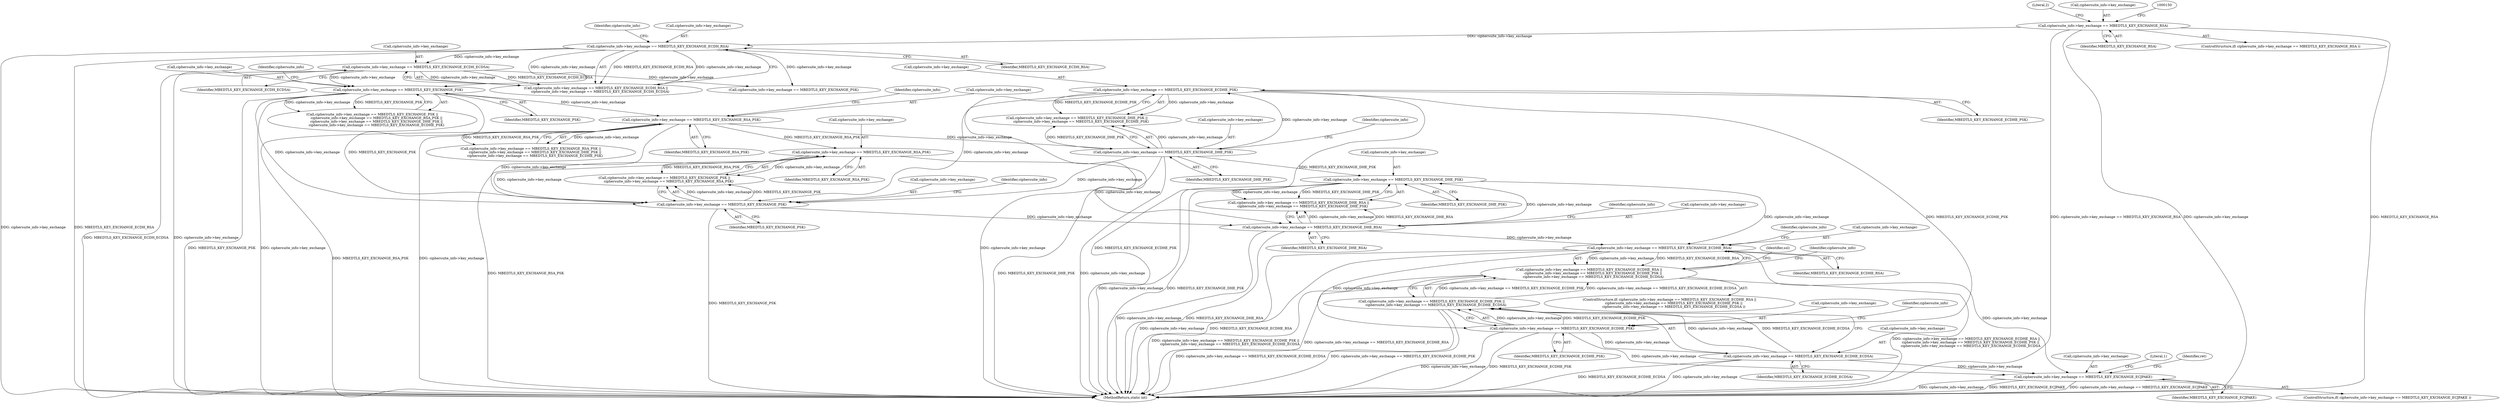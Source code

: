 digraph "0_mbedtls_027f84c69f4ef30c0693832a6c396ef19e563ca1@pointer" {
"1000382" [label="(Call,ciphersuite_info->key_exchange == MBEDTLS_KEY_EXCHANGE_ECDHE_RSA)"];
"1000355" [label="(Call,ciphersuite_info->key_exchange == MBEDTLS_KEY_EXCHANGE_DHE_PSK)"];
"1000350" [label="(Call,ciphersuite_info->key_exchange == MBEDTLS_KEY_EXCHANGE_DHE_RSA)"];
"1000342" [label="(Call,ciphersuite_info->key_exchange == MBEDTLS_KEY_EXCHANGE_RSA_PSK)"];
"1000337" [label="(Call,ciphersuite_info->key_exchange == MBEDTLS_KEY_EXCHANGE_PSK)"];
"1000311" [label="(Call,ciphersuite_info->key_exchange == MBEDTLS_KEY_EXCHANGE_ECDHE_PSK)"];
"1000306" [label="(Call,ciphersuite_info->key_exchange == MBEDTLS_KEY_EXCHANGE_DHE_PSK)"];
"1000300" [label="(Call,ciphersuite_info->key_exchange == MBEDTLS_KEY_EXCHANGE_RSA_PSK)"];
"1000294" [label="(Call,ciphersuite_info->key_exchange == MBEDTLS_KEY_EXCHANGE_PSK)"];
"1000157" [label="(Call,ciphersuite_info->key_exchange == MBEDTLS_KEY_EXCHANGE_ECDH_RSA)"];
"1000134" [label="(Call,ciphersuite_info->key_exchange == MBEDTLS_KEY_EXCHANGE_RSA)"];
"1000162" [label="(Call,ciphersuite_info->key_exchange == MBEDTLS_KEY_EXCHANGE_ECDH_ECDSA)"];
"1000381" [label="(Call,ciphersuite_info->key_exchange == MBEDTLS_KEY_EXCHANGE_ECDHE_RSA ||\n        ciphersuite_info->key_exchange == MBEDTLS_KEY_EXCHANGE_ECDHE_PSK ||\n        ciphersuite_info->key_exchange == MBEDTLS_KEY_EXCHANGE_ECDHE_ECDSA)"];
"1000388" [label="(Call,ciphersuite_info->key_exchange == MBEDTLS_KEY_EXCHANGE_ECDHE_PSK)"];
"1000387" [label="(Call,ciphersuite_info->key_exchange == MBEDTLS_KEY_EXCHANGE_ECDHE_PSK ||\n        ciphersuite_info->key_exchange == MBEDTLS_KEY_EXCHANGE_ECDHE_ECDSA)"];
"1000393" [label="(Call,ciphersuite_info->key_exchange == MBEDTLS_KEY_EXCHANGE_ECDHE_ECDSA)"];
"1000419" [label="(Call,ciphersuite_info->key_exchange == MBEDTLS_KEY_EXCHANGE_ECJPAKE)"];
"1000133" [label="(ControlStructure,if( ciphersuite_info->key_exchange == MBEDTLS_KEY_EXCHANGE_RSA ))"];
"1000294" [label="(Call,ciphersuite_info->key_exchange == MBEDTLS_KEY_EXCHANGE_PSK)"];
"1000299" [label="(Call,ciphersuite_info->key_exchange == MBEDTLS_KEY_EXCHANGE_RSA_PSK ||\n        ciphersuite_info->key_exchange == MBEDTLS_KEY_EXCHANGE_DHE_PSK ||\n        ciphersuite_info->key_exchange == MBEDTLS_KEY_EXCHANGE_ECDHE_PSK)"];
"1000161" [label="(Identifier,MBEDTLS_KEY_EXCHANGE_ECDH_RSA)"];
"1000338" [label="(Call,ciphersuite_info->key_exchange)"];
"1000336" [label="(Call,ciphersuite_info->key_exchange == MBEDTLS_KEY_EXCHANGE_PSK ||\n        ciphersuite_info->key_exchange == MBEDTLS_KEY_EXCHANGE_RSA_PSK)"];
"1000388" [label="(Call,ciphersuite_info->key_exchange == MBEDTLS_KEY_EXCHANGE_ECDHE_PSK)"];
"1000156" [label="(Call,ciphersuite_info->key_exchange == MBEDTLS_KEY_EXCHANGE_ECDH_RSA ||\n        ciphersuite_info->key_exchange == MBEDTLS_KEY_EXCHANGE_ECDH_ECDSA)"];
"1000359" [label="(Identifier,MBEDTLS_KEY_EXCHANGE_DHE_PSK)"];
"1000141" [label="(Literal,2)"];
"1000313" [label="(Identifier,ciphersuite_info)"];
"1000420" [label="(Call,ciphersuite_info->key_exchange)"];
"1000134" [label="(Call,ciphersuite_info->key_exchange == MBEDTLS_KEY_EXCHANGE_RSA)"];
"1000389" [label="(Call,ciphersuite_info->key_exchange)"];
"1000390" [label="(Identifier,ciphersuite_info)"];
"1000383" [label="(Call,ciphersuite_info->key_exchange)"];
"1000342" [label="(Call,ciphersuite_info->key_exchange == MBEDTLS_KEY_EXCHANGE_RSA_PSK)"];
"1000343" [label="(Call,ciphersuite_info->key_exchange)"];
"1000760" [label="(MethodReturn,static int)"];
"1000295" [label="(Call,ciphersuite_info->key_exchange)"];
"1000166" [label="(Identifier,MBEDTLS_KEY_EXCHANGE_ECDH_ECDSA)"];
"1000380" [label="(ControlStructure,if( ciphersuite_info->key_exchange == MBEDTLS_KEY_EXCHANGE_ECDHE_RSA ||\n        ciphersuite_info->key_exchange == MBEDTLS_KEY_EXCHANGE_ECDHE_PSK ||\n        ciphersuite_info->key_exchange == MBEDTLS_KEY_EXCHANGE_ECDHE_ECDSA ))"];
"1000386" [label="(Identifier,MBEDTLS_KEY_EXCHANGE_ECDHE_RSA)"];
"1000381" [label="(Call,ciphersuite_info->key_exchange == MBEDTLS_KEY_EXCHANGE_ECDHE_RSA ||\n        ciphersuite_info->key_exchange == MBEDTLS_KEY_EXCHANGE_ECDHE_PSK ||\n        ciphersuite_info->key_exchange == MBEDTLS_KEY_EXCHANGE_ECDHE_ECDSA)"];
"1000354" [label="(Identifier,MBEDTLS_KEY_EXCHANGE_DHE_RSA)"];
"1000164" [label="(Identifier,ciphersuite_info)"];
"1000337" [label="(Call,ciphersuite_info->key_exchange == MBEDTLS_KEY_EXCHANGE_PSK)"];
"1000357" [label="(Identifier,ciphersuite_info)"];
"1000162" [label="(Call,ciphersuite_info->key_exchange == MBEDTLS_KEY_EXCHANGE_ECDH_ECDSA)"];
"1000315" [label="(Identifier,MBEDTLS_KEY_EXCHANGE_ECDHE_PSK)"];
"1000344" [label="(Identifier,ciphersuite_info)"];
"1000418" [label="(ControlStructure,if( ciphersuite_info->key_exchange == MBEDTLS_KEY_EXCHANGE_ECJPAKE ))"];
"1000311" [label="(Call,ciphersuite_info->key_exchange == MBEDTLS_KEY_EXCHANGE_ECDHE_PSK)"];
"1000157" [label="(Call,ciphersuite_info->key_exchange == MBEDTLS_KEY_EXCHANGE_ECDH_RSA)"];
"1000138" [label="(Identifier,MBEDTLS_KEY_EXCHANGE_RSA)"];
"1000419" [label="(Call,ciphersuite_info->key_exchange == MBEDTLS_KEY_EXCHANGE_ECJPAKE)"];
"1000341" [label="(Identifier,MBEDTLS_KEY_EXCHANGE_PSK)"];
"1000392" [label="(Identifier,MBEDTLS_KEY_EXCHANGE_ECDHE_PSK)"];
"1000395" [label="(Identifier,ciphersuite_info)"];
"1000397" [label="(Identifier,MBEDTLS_KEY_EXCHANGE_ECDHE_ECDSA)"];
"1000402" [label="(Identifier,ssl)"];
"1000302" [label="(Identifier,ciphersuite_info)"];
"1000301" [label="(Call,ciphersuite_info->key_exchange)"];
"1000382" [label="(Call,ciphersuite_info->key_exchange == MBEDTLS_KEY_EXCHANGE_ECDHE_RSA)"];
"1000135" [label="(Call,ciphersuite_info->key_exchange)"];
"1000351" [label="(Call,ciphersuite_info->key_exchange)"];
"1000356" [label="(Call,ciphersuite_info->key_exchange)"];
"1000387" [label="(Call,ciphersuite_info->key_exchange == MBEDTLS_KEY_EXCHANGE_ECDHE_PSK ||\n        ciphersuite_info->key_exchange == MBEDTLS_KEY_EXCHANGE_ECDHE_ECDSA)"];
"1000306" [label="(Call,ciphersuite_info->key_exchange == MBEDTLS_KEY_EXCHANGE_DHE_PSK)"];
"1000242" [label="(Call,ciphersuite_info->key_exchange == MBEDTLS_KEY_EXCHANGE_PSK)"];
"1000346" [label="(Identifier,MBEDTLS_KEY_EXCHANGE_RSA_PSK)"];
"1000158" [label="(Call,ciphersuite_info->key_exchange)"];
"1000298" [label="(Identifier,MBEDTLS_KEY_EXCHANGE_PSK)"];
"1000349" [label="(Call,ciphersuite_info->key_exchange == MBEDTLS_KEY_EXCHANGE_DHE_RSA ||\n        ciphersuite_info->key_exchange == MBEDTLS_KEY_EXCHANGE_DHE_PSK)"];
"1000163" [label="(Call,ciphersuite_info->key_exchange)"];
"1000312" [label="(Call,ciphersuite_info->key_exchange)"];
"1000456" [label="(Literal,1)"];
"1000350" [label="(Call,ciphersuite_info->key_exchange == MBEDTLS_KEY_EXCHANGE_DHE_RSA)"];
"1000300" [label="(Call,ciphersuite_info->key_exchange == MBEDTLS_KEY_EXCHANGE_RSA_PSK)"];
"1000293" [label="(Call,ciphersuite_info->key_exchange == MBEDTLS_KEY_EXCHANGE_PSK ||\n        ciphersuite_info->key_exchange == MBEDTLS_KEY_EXCHANGE_RSA_PSK ||\n        ciphersuite_info->key_exchange == MBEDTLS_KEY_EXCHANGE_DHE_PSK ||\n        ciphersuite_info->key_exchange == MBEDTLS_KEY_EXCHANGE_ECDHE_PSK)"];
"1000304" [label="(Identifier,MBEDTLS_KEY_EXCHANGE_RSA_PSK)"];
"1000421" [label="(Identifier,ciphersuite_info)"];
"1000308" [label="(Identifier,ciphersuite_info)"];
"1000355" [label="(Call,ciphersuite_info->key_exchange == MBEDTLS_KEY_EXCHANGE_DHE_PSK)"];
"1000305" [label="(Call,ciphersuite_info->key_exchange == MBEDTLS_KEY_EXCHANGE_DHE_PSK ||\n        ciphersuite_info->key_exchange == MBEDTLS_KEY_EXCHANGE_ECDHE_PSK)"];
"1000426" [label="(Identifier,ret)"];
"1000307" [label="(Call,ciphersuite_info->key_exchange)"];
"1000393" [label="(Call,ciphersuite_info->key_exchange == MBEDTLS_KEY_EXCHANGE_ECDHE_ECDSA)"];
"1000394" [label="(Call,ciphersuite_info->key_exchange)"];
"1000423" [label="(Identifier,MBEDTLS_KEY_EXCHANGE_ECJPAKE)"];
"1000310" [label="(Identifier,MBEDTLS_KEY_EXCHANGE_DHE_PSK)"];
"1000382" -> "1000381"  [label="AST: "];
"1000382" -> "1000386"  [label="CFG: "];
"1000383" -> "1000382"  [label="AST: "];
"1000386" -> "1000382"  [label="AST: "];
"1000390" -> "1000382"  [label="CFG: "];
"1000381" -> "1000382"  [label="CFG: "];
"1000382" -> "1000760"  [label="DDG: ciphersuite_info->key_exchange"];
"1000382" -> "1000760"  [label="DDG: MBEDTLS_KEY_EXCHANGE_ECDHE_RSA"];
"1000382" -> "1000381"  [label="DDG: ciphersuite_info->key_exchange"];
"1000382" -> "1000381"  [label="DDG: MBEDTLS_KEY_EXCHANGE_ECDHE_RSA"];
"1000355" -> "1000382"  [label="DDG: ciphersuite_info->key_exchange"];
"1000350" -> "1000382"  [label="DDG: ciphersuite_info->key_exchange"];
"1000382" -> "1000388"  [label="DDG: ciphersuite_info->key_exchange"];
"1000382" -> "1000419"  [label="DDG: ciphersuite_info->key_exchange"];
"1000355" -> "1000349"  [label="AST: "];
"1000355" -> "1000359"  [label="CFG: "];
"1000356" -> "1000355"  [label="AST: "];
"1000359" -> "1000355"  [label="AST: "];
"1000349" -> "1000355"  [label="CFG: "];
"1000355" -> "1000760"  [label="DDG: ciphersuite_info->key_exchange"];
"1000355" -> "1000760"  [label="DDG: MBEDTLS_KEY_EXCHANGE_DHE_PSK"];
"1000355" -> "1000349"  [label="DDG: ciphersuite_info->key_exchange"];
"1000355" -> "1000349"  [label="DDG: MBEDTLS_KEY_EXCHANGE_DHE_PSK"];
"1000350" -> "1000355"  [label="DDG: ciphersuite_info->key_exchange"];
"1000306" -> "1000355"  [label="DDG: MBEDTLS_KEY_EXCHANGE_DHE_PSK"];
"1000350" -> "1000349"  [label="AST: "];
"1000350" -> "1000354"  [label="CFG: "];
"1000351" -> "1000350"  [label="AST: "];
"1000354" -> "1000350"  [label="AST: "];
"1000357" -> "1000350"  [label="CFG: "];
"1000349" -> "1000350"  [label="CFG: "];
"1000350" -> "1000760"  [label="DDG: ciphersuite_info->key_exchange"];
"1000350" -> "1000760"  [label="DDG: MBEDTLS_KEY_EXCHANGE_DHE_RSA"];
"1000350" -> "1000349"  [label="DDG: ciphersuite_info->key_exchange"];
"1000350" -> "1000349"  [label="DDG: MBEDTLS_KEY_EXCHANGE_DHE_RSA"];
"1000342" -> "1000350"  [label="DDG: ciphersuite_info->key_exchange"];
"1000337" -> "1000350"  [label="DDG: ciphersuite_info->key_exchange"];
"1000342" -> "1000336"  [label="AST: "];
"1000342" -> "1000346"  [label="CFG: "];
"1000343" -> "1000342"  [label="AST: "];
"1000346" -> "1000342"  [label="AST: "];
"1000336" -> "1000342"  [label="CFG: "];
"1000342" -> "1000760"  [label="DDG: MBEDTLS_KEY_EXCHANGE_RSA_PSK"];
"1000342" -> "1000336"  [label="DDG: ciphersuite_info->key_exchange"];
"1000342" -> "1000336"  [label="DDG: MBEDTLS_KEY_EXCHANGE_RSA_PSK"];
"1000337" -> "1000342"  [label="DDG: ciphersuite_info->key_exchange"];
"1000300" -> "1000342"  [label="DDG: MBEDTLS_KEY_EXCHANGE_RSA_PSK"];
"1000337" -> "1000336"  [label="AST: "];
"1000337" -> "1000341"  [label="CFG: "];
"1000338" -> "1000337"  [label="AST: "];
"1000341" -> "1000337"  [label="AST: "];
"1000344" -> "1000337"  [label="CFG: "];
"1000336" -> "1000337"  [label="CFG: "];
"1000337" -> "1000760"  [label="DDG: MBEDTLS_KEY_EXCHANGE_PSK"];
"1000337" -> "1000336"  [label="DDG: ciphersuite_info->key_exchange"];
"1000337" -> "1000336"  [label="DDG: MBEDTLS_KEY_EXCHANGE_PSK"];
"1000311" -> "1000337"  [label="DDG: ciphersuite_info->key_exchange"];
"1000306" -> "1000337"  [label="DDG: ciphersuite_info->key_exchange"];
"1000300" -> "1000337"  [label="DDG: ciphersuite_info->key_exchange"];
"1000294" -> "1000337"  [label="DDG: ciphersuite_info->key_exchange"];
"1000294" -> "1000337"  [label="DDG: MBEDTLS_KEY_EXCHANGE_PSK"];
"1000311" -> "1000305"  [label="AST: "];
"1000311" -> "1000315"  [label="CFG: "];
"1000312" -> "1000311"  [label="AST: "];
"1000315" -> "1000311"  [label="AST: "];
"1000305" -> "1000311"  [label="CFG: "];
"1000311" -> "1000760"  [label="DDG: ciphersuite_info->key_exchange"];
"1000311" -> "1000760"  [label="DDG: MBEDTLS_KEY_EXCHANGE_ECDHE_PSK"];
"1000311" -> "1000305"  [label="DDG: ciphersuite_info->key_exchange"];
"1000311" -> "1000305"  [label="DDG: MBEDTLS_KEY_EXCHANGE_ECDHE_PSK"];
"1000306" -> "1000311"  [label="DDG: ciphersuite_info->key_exchange"];
"1000311" -> "1000388"  [label="DDG: MBEDTLS_KEY_EXCHANGE_ECDHE_PSK"];
"1000306" -> "1000305"  [label="AST: "];
"1000306" -> "1000310"  [label="CFG: "];
"1000307" -> "1000306"  [label="AST: "];
"1000310" -> "1000306"  [label="AST: "];
"1000313" -> "1000306"  [label="CFG: "];
"1000305" -> "1000306"  [label="CFG: "];
"1000306" -> "1000760"  [label="DDG: MBEDTLS_KEY_EXCHANGE_DHE_PSK"];
"1000306" -> "1000760"  [label="DDG: ciphersuite_info->key_exchange"];
"1000306" -> "1000305"  [label="DDG: ciphersuite_info->key_exchange"];
"1000306" -> "1000305"  [label="DDG: MBEDTLS_KEY_EXCHANGE_DHE_PSK"];
"1000300" -> "1000306"  [label="DDG: ciphersuite_info->key_exchange"];
"1000300" -> "1000299"  [label="AST: "];
"1000300" -> "1000304"  [label="CFG: "];
"1000301" -> "1000300"  [label="AST: "];
"1000304" -> "1000300"  [label="AST: "];
"1000308" -> "1000300"  [label="CFG: "];
"1000299" -> "1000300"  [label="CFG: "];
"1000300" -> "1000760"  [label="DDG: MBEDTLS_KEY_EXCHANGE_RSA_PSK"];
"1000300" -> "1000760"  [label="DDG: ciphersuite_info->key_exchange"];
"1000300" -> "1000299"  [label="DDG: ciphersuite_info->key_exchange"];
"1000300" -> "1000299"  [label="DDG: MBEDTLS_KEY_EXCHANGE_RSA_PSK"];
"1000294" -> "1000300"  [label="DDG: ciphersuite_info->key_exchange"];
"1000294" -> "1000293"  [label="AST: "];
"1000294" -> "1000298"  [label="CFG: "];
"1000295" -> "1000294"  [label="AST: "];
"1000298" -> "1000294"  [label="AST: "];
"1000302" -> "1000294"  [label="CFG: "];
"1000293" -> "1000294"  [label="CFG: "];
"1000294" -> "1000760"  [label="DDG: MBEDTLS_KEY_EXCHANGE_PSK"];
"1000294" -> "1000760"  [label="DDG: ciphersuite_info->key_exchange"];
"1000294" -> "1000293"  [label="DDG: ciphersuite_info->key_exchange"];
"1000294" -> "1000293"  [label="DDG: MBEDTLS_KEY_EXCHANGE_PSK"];
"1000157" -> "1000294"  [label="DDG: ciphersuite_info->key_exchange"];
"1000162" -> "1000294"  [label="DDG: ciphersuite_info->key_exchange"];
"1000157" -> "1000156"  [label="AST: "];
"1000157" -> "1000161"  [label="CFG: "];
"1000158" -> "1000157"  [label="AST: "];
"1000161" -> "1000157"  [label="AST: "];
"1000164" -> "1000157"  [label="CFG: "];
"1000156" -> "1000157"  [label="CFG: "];
"1000157" -> "1000760"  [label="DDG: ciphersuite_info->key_exchange"];
"1000157" -> "1000760"  [label="DDG: MBEDTLS_KEY_EXCHANGE_ECDH_RSA"];
"1000157" -> "1000156"  [label="DDG: ciphersuite_info->key_exchange"];
"1000157" -> "1000156"  [label="DDG: MBEDTLS_KEY_EXCHANGE_ECDH_RSA"];
"1000134" -> "1000157"  [label="DDG: ciphersuite_info->key_exchange"];
"1000157" -> "1000162"  [label="DDG: ciphersuite_info->key_exchange"];
"1000157" -> "1000242"  [label="DDG: ciphersuite_info->key_exchange"];
"1000134" -> "1000133"  [label="AST: "];
"1000134" -> "1000138"  [label="CFG: "];
"1000135" -> "1000134"  [label="AST: "];
"1000138" -> "1000134"  [label="AST: "];
"1000141" -> "1000134"  [label="CFG: "];
"1000150" -> "1000134"  [label="CFG: "];
"1000134" -> "1000760"  [label="DDG: ciphersuite_info->key_exchange == MBEDTLS_KEY_EXCHANGE_RSA"];
"1000134" -> "1000760"  [label="DDG: ciphersuite_info->key_exchange"];
"1000134" -> "1000760"  [label="DDG: MBEDTLS_KEY_EXCHANGE_RSA"];
"1000162" -> "1000156"  [label="AST: "];
"1000162" -> "1000166"  [label="CFG: "];
"1000163" -> "1000162"  [label="AST: "];
"1000166" -> "1000162"  [label="AST: "];
"1000156" -> "1000162"  [label="CFG: "];
"1000162" -> "1000760"  [label="DDG: MBEDTLS_KEY_EXCHANGE_ECDH_ECDSA"];
"1000162" -> "1000760"  [label="DDG: ciphersuite_info->key_exchange"];
"1000162" -> "1000156"  [label="DDG: ciphersuite_info->key_exchange"];
"1000162" -> "1000156"  [label="DDG: MBEDTLS_KEY_EXCHANGE_ECDH_ECDSA"];
"1000162" -> "1000242"  [label="DDG: ciphersuite_info->key_exchange"];
"1000381" -> "1000380"  [label="AST: "];
"1000381" -> "1000387"  [label="CFG: "];
"1000387" -> "1000381"  [label="AST: "];
"1000402" -> "1000381"  [label="CFG: "];
"1000421" -> "1000381"  [label="CFG: "];
"1000381" -> "1000760"  [label="DDG: ciphersuite_info->key_exchange == MBEDTLS_KEY_EXCHANGE_ECDHE_PSK ||\n        ciphersuite_info->key_exchange == MBEDTLS_KEY_EXCHANGE_ECDHE_ECDSA"];
"1000381" -> "1000760"  [label="DDG: ciphersuite_info->key_exchange == MBEDTLS_KEY_EXCHANGE_ECDHE_RSA"];
"1000381" -> "1000760"  [label="DDG: ciphersuite_info->key_exchange == MBEDTLS_KEY_EXCHANGE_ECDHE_RSA ||\n        ciphersuite_info->key_exchange == MBEDTLS_KEY_EXCHANGE_ECDHE_PSK ||\n        ciphersuite_info->key_exchange == MBEDTLS_KEY_EXCHANGE_ECDHE_ECDSA"];
"1000387" -> "1000381"  [label="DDG: ciphersuite_info->key_exchange == MBEDTLS_KEY_EXCHANGE_ECDHE_PSK"];
"1000387" -> "1000381"  [label="DDG: ciphersuite_info->key_exchange == MBEDTLS_KEY_EXCHANGE_ECDHE_ECDSA"];
"1000388" -> "1000387"  [label="AST: "];
"1000388" -> "1000392"  [label="CFG: "];
"1000389" -> "1000388"  [label="AST: "];
"1000392" -> "1000388"  [label="AST: "];
"1000395" -> "1000388"  [label="CFG: "];
"1000387" -> "1000388"  [label="CFG: "];
"1000388" -> "1000760"  [label="DDG: ciphersuite_info->key_exchange"];
"1000388" -> "1000760"  [label="DDG: MBEDTLS_KEY_EXCHANGE_ECDHE_PSK"];
"1000388" -> "1000387"  [label="DDG: ciphersuite_info->key_exchange"];
"1000388" -> "1000387"  [label="DDG: MBEDTLS_KEY_EXCHANGE_ECDHE_PSK"];
"1000388" -> "1000393"  [label="DDG: ciphersuite_info->key_exchange"];
"1000388" -> "1000419"  [label="DDG: ciphersuite_info->key_exchange"];
"1000387" -> "1000393"  [label="CFG: "];
"1000393" -> "1000387"  [label="AST: "];
"1000387" -> "1000760"  [label="DDG: ciphersuite_info->key_exchange == MBEDTLS_KEY_EXCHANGE_ECDHE_ECDSA"];
"1000387" -> "1000760"  [label="DDG: ciphersuite_info->key_exchange == MBEDTLS_KEY_EXCHANGE_ECDHE_PSK"];
"1000393" -> "1000387"  [label="DDG: ciphersuite_info->key_exchange"];
"1000393" -> "1000387"  [label="DDG: MBEDTLS_KEY_EXCHANGE_ECDHE_ECDSA"];
"1000393" -> "1000397"  [label="CFG: "];
"1000394" -> "1000393"  [label="AST: "];
"1000397" -> "1000393"  [label="AST: "];
"1000393" -> "1000760"  [label="DDG: MBEDTLS_KEY_EXCHANGE_ECDHE_ECDSA"];
"1000393" -> "1000760"  [label="DDG: ciphersuite_info->key_exchange"];
"1000393" -> "1000419"  [label="DDG: ciphersuite_info->key_exchange"];
"1000419" -> "1000418"  [label="AST: "];
"1000419" -> "1000423"  [label="CFG: "];
"1000420" -> "1000419"  [label="AST: "];
"1000423" -> "1000419"  [label="AST: "];
"1000426" -> "1000419"  [label="CFG: "];
"1000456" -> "1000419"  [label="CFG: "];
"1000419" -> "1000760"  [label="DDG: ciphersuite_info->key_exchange"];
"1000419" -> "1000760"  [label="DDG: MBEDTLS_KEY_EXCHANGE_ECJPAKE"];
"1000419" -> "1000760"  [label="DDG: ciphersuite_info->key_exchange == MBEDTLS_KEY_EXCHANGE_ECJPAKE"];
}
